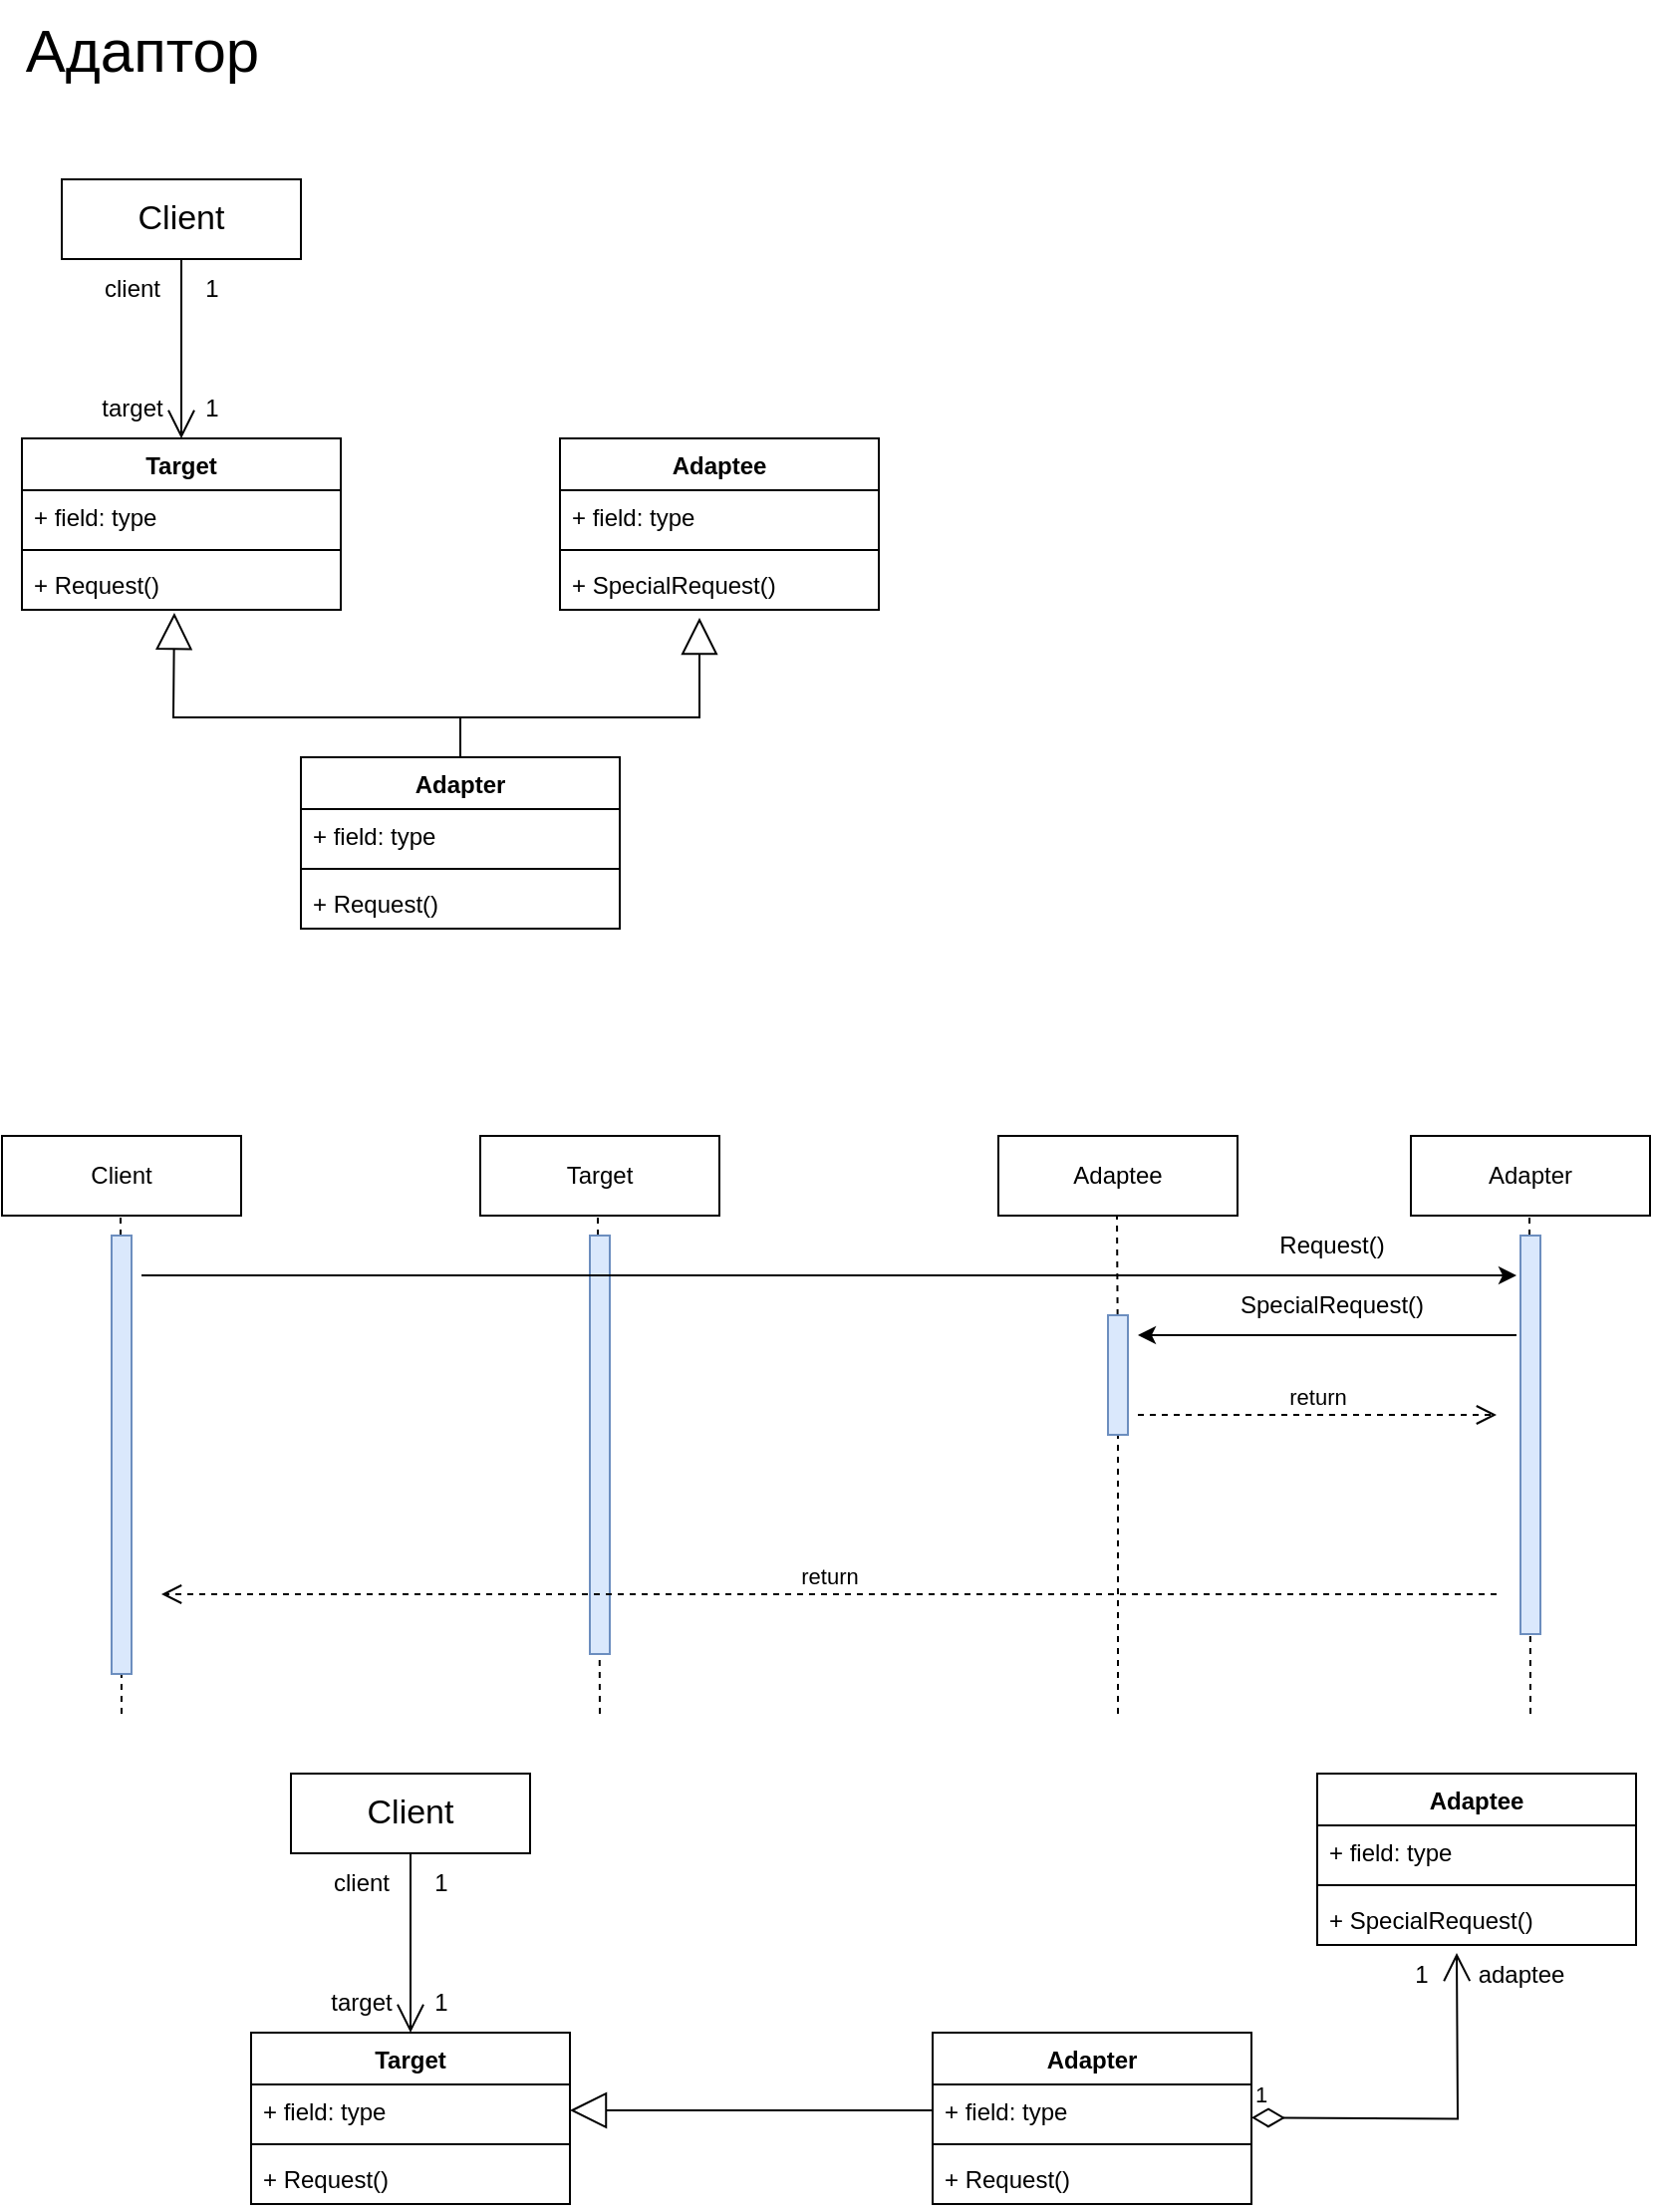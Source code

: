 <mxfile version="21.1.5" type="github">
  <diagram name="Страница 1" id="lYqTt0i-qjVekNCgjiaG">
    <mxGraphModel dx="966" dy="566" grid="1" gridSize="10" guides="1" tooltips="1" connect="1" arrows="1" fold="1" page="1" pageScale="1" pageWidth="827" pageHeight="1169" math="0" shadow="0">
      <root>
        <mxCell id="0" />
        <mxCell id="1" parent="0" />
        <mxCell id="G8rggnBlmGGVyStqBW0h-39" value="" style="endArrow=none;dashed=1;html=1;rounded=0;" edge="1" parent="1">
          <mxGeometry width="50" height="50" relative="1" as="geometry">
            <mxPoint x="767" y="860" as="sourcePoint" />
            <mxPoint x="766.5" y="610" as="targetPoint" />
          </mxGeometry>
        </mxCell>
        <mxCell id="G8rggnBlmGGVyStqBW0h-38" value="" style="endArrow=none;dashed=1;html=1;rounded=0;" edge="1" parent="1" source="G8rggnBlmGGVyStqBW0h-32">
          <mxGeometry width="50" height="50" relative="1" as="geometry">
            <mxPoint x="559.5" y="1060" as="sourcePoint" />
            <mxPoint x="559.5" y="610" as="targetPoint" />
          </mxGeometry>
        </mxCell>
        <mxCell id="G8rggnBlmGGVyStqBW0h-37" value="" style="endArrow=none;dashed=1;html=1;rounded=0;" edge="1" parent="1">
          <mxGeometry width="50" height="50" relative="1" as="geometry">
            <mxPoint x="300" y="860" as="sourcePoint" />
            <mxPoint x="299" y="610" as="targetPoint" />
          </mxGeometry>
        </mxCell>
        <mxCell id="G8rggnBlmGGVyStqBW0h-36" value="" style="endArrow=none;dashed=1;html=1;rounded=0;" edge="1" parent="1">
          <mxGeometry width="50" height="50" relative="1" as="geometry">
            <mxPoint x="60" y="860" as="sourcePoint" />
            <mxPoint x="59.5" y="610" as="targetPoint" />
          </mxGeometry>
        </mxCell>
        <mxCell id="G8rggnBlmGGVyStqBW0h-1" value="Адаптор" style="text;html=1;align=center;verticalAlign=middle;resizable=0;points=[];autosize=1;strokeColor=none;fillColor=none;fontSize=30;" vertex="1" parent="1">
          <mxGeometry width="140" height="50" as="geometry" />
        </mxCell>
        <mxCell id="G8rggnBlmGGVyStqBW0h-2" value="Client" style="rounded=0;whiteSpace=wrap;html=1;fontSize=17;" vertex="1" parent="1">
          <mxGeometry x="30" y="90" width="120" height="40" as="geometry" />
        </mxCell>
        <mxCell id="G8rggnBlmGGVyStqBW0h-3" value="Target" style="swimlane;fontStyle=1;align=center;verticalAlign=top;childLayout=stackLayout;horizontal=1;startSize=26;horizontalStack=0;resizeParent=1;resizeParentMax=0;resizeLast=0;collapsible=1;marginBottom=0;whiteSpace=wrap;html=1;" vertex="1" parent="1">
          <mxGeometry x="10" y="220" width="160" height="86" as="geometry" />
        </mxCell>
        <mxCell id="G8rggnBlmGGVyStqBW0h-4" value="+ field: type" style="text;strokeColor=none;fillColor=none;align=left;verticalAlign=top;spacingLeft=4;spacingRight=4;overflow=hidden;rotatable=0;points=[[0,0.5],[1,0.5]];portConstraint=eastwest;whiteSpace=wrap;html=1;" vertex="1" parent="G8rggnBlmGGVyStqBW0h-3">
          <mxGeometry y="26" width="160" height="26" as="geometry" />
        </mxCell>
        <mxCell id="G8rggnBlmGGVyStqBW0h-5" value="" style="line;strokeWidth=1;fillColor=none;align=left;verticalAlign=middle;spacingTop=-1;spacingLeft=3;spacingRight=3;rotatable=0;labelPosition=right;points=[];portConstraint=eastwest;strokeColor=inherit;" vertex="1" parent="G8rggnBlmGGVyStqBW0h-3">
          <mxGeometry y="52" width="160" height="8" as="geometry" />
        </mxCell>
        <mxCell id="G8rggnBlmGGVyStqBW0h-6" value="+ Request()" style="text;strokeColor=none;fillColor=none;align=left;verticalAlign=top;spacingLeft=4;spacingRight=4;overflow=hidden;rotatable=0;points=[[0,0.5],[1,0.5]];portConstraint=eastwest;whiteSpace=wrap;html=1;" vertex="1" parent="G8rggnBlmGGVyStqBW0h-3">
          <mxGeometry y="60" width="160" height="26" as="geometry" />
        </mxCell>
        <mxCell id="G8rggnBlmGGVyStqBW0h-7" value="Adaptee" style="swimlane;fontStyle=1;align=center;verticalAlign=top;childLayout=stackLayout;horizontal=1;startSize=26;horizontalStack=0;resizeParent=1;resizeParentMax=0;resizeLast=0;collapsible=1;marginBottom=0;whiteSpace=wrap;html=1;" vertex="1" parent="1">
          <mxGeometry x="280" y="220" width="160" height="86" as="geometry" />
        </mxCell>
        <mxCell id="G8rggnBlmGGVyStqBW0h-8" value="+ field: type" style="text;strokeColor=none;fillColor=none;align=left;verticalAlign=top;spacingLeft=4;spacingRight=4;overflow=hidden;rotatable=0;points=[[0,0.5],[1,0.5]];portConstraint=eastwest;whiteSpace=wrap;html=1;" vertex="1" parent="G8rggnBlmGGVyStqBW0h-7">
          <mxGeometry y="26" width="160" height="26" as="geometry" />
        </mxCell>
        <mxCell id="G8rggnBlmGGVyStqBW0h-9" value="" style="line;strokeWidth=1;fillColor=none;align=left;verticalAlign=middle;spacingTop=-1;spacingLeft=3;spacingRight=3;rotatable=0;labelPosition=right;points=[];portConstraint=eastwest;strokeColor=inherit;" vertex="1" parent="G8rggnBlmGGVyStqBW0h-7">
          <mxGeometry y="52" width="160" height="8" as="geometry" />
        </mxCell>
        <mxCell id="G8rggnBlmGGVyStqBW0h-10" value="+ SpecialRequest()" style="text;strokeColor=none;fillColor=none;align=left;verticalAlign=top;spacingLeft=4;spacingRight=4;overflow=hidden;rotatable=0;points=[[0,0.5],[1,0.5]];portConstraint=eastwest;whiteSpace=wrap;html=1;" vertex="1" parent="G8rggnBlmGGVyStqBW0h-7">
          <mxGeometry y="60" width="160" height="26" as="geometry" />
        </mxCell>
        <mxCell id="G8rggnBlmGGVyStqBW0h-16" value="Adapter" style="swimlane;fontStyle=1;align=center;verticalAlign=top;childLayout=stackLayout;horizontal=1;startSize=26;horizontalStack=0;resizeParent=1;resizeParentMax=0;resizeLast=0;collapsible=1;marginBottom=0;whiteSpace=wrap;html=1;" vertex="1" parent="1">
          <mxGeometry x="150" y="380" width="160" height="86" as="geometry" />
        </mxCell>
        <mxCell id="G8rggnBlmGGVyStqBW0h-17" value="+ field: type" style="text;strokeColor=none;fillColor=none;align=left;verticalAlign=top;spacingLeft=4;spacingRight=4;overflow=hidden;rotatable=0;points=[[0,0.5],[1,0.5]];portConstraint=eastwest;whiteSpace=wrap;html=1;" vertex="1" parent="G8rggnBlmGGVyStqBW0h-16">
          <mxGeometry y="26" width="160" height="26" as="geometry" />
        </mxCell>
        <mxCell id="G8rggnBlmGGVyStqBW0h-18" value="" style="line;strokeWidth=1;fillColor=none;align=left;verticalAlign=middle;spacingTop=-1;spacingLeft=3;spacingRight=3;rotatable=0;labelPosition=right;points=[];portConstraint=eastwest;strokeColor=inherit;" vertex="1" parent="G8rggnBlmGGVyStqBW0h-16">
          <mxGeometry y="52" width="160" height="8" as="geometry" />
        </mxCell>
        <mxCell id="G8rggnBlmGGVyStqBW0h-19" value="+ Request()" style="text;strokeColor=none;fillColor=none;align=left;verticalAlign=top;spacingLeft=4;spacingRight=4;overflow=hidden;rotatable=0;points=[[0,0.5],[1,0.5]];portConstraint=eastwest;whiteSpace=wrap;html=1;" vertex="1" parent="G8rggnBlmGGVyStqBW0h-16">
          <mxGeometry y="60" width="160" height="26" as="geometry" />
        </mxCell>
        <mxCell id="G8rggnBlmGGVyStqBW0h-20" value="" style="endArrow=open;endFill=1;endSize=12;html=1;rounded=0;exitX=0.5;exitY=1;exitDx=0;exitDy=0;entryX=0.5;entryY=0;entryDx=0;entryDy=0;" edge="1" parent="1" source="G8rggnBlmGGVyStqBW0h-2" target="G8rggnBlmGGVyStqBW0h-3">
          <mxGeometry width="160" relative="1" as="geometry">
            <mxPoint x="154" y="190" as="sourcePoint" />
            <mxPoint x="314" y="190" as="targetPoint" />
          </mxGeometry>
        </mxCell>
        <mxCell id="G8rggnBlmGGVyStqBW0h-21" value="1" style="text;html=1;align=center;verticalAlign=middle;resizable=0;points=[];autosize=1;strokeColor=none;fillColor=none;" vertex="1" parent="1">
          <mxGeometry x="90" y="130" width="30" height="30" as="geometry" />
        </mxCell>
        <mxCell id="G8rggnBlmGGVyStqBW0h-22" value="1" style="text;html=1;align=center;verticalAlign=middle;resizable=0;points=[];autosize=1;strokeColor=none;fillColor=none;" vertex="1" parent="1">
          <mxGeometry x="90" y="190" width="30" height="30" as="geometry" />
        </mxCell>
        <mxCell id="G8rggnBlmGGVyStqBW0h-23" value="client" style="text;html=1;align=center;verticalAlign=middle;resizable=0;points=[];autosize=1;strokeColor=none;fillColor=none;" vertex="1" parent="1">
          <mxGeometry x="40" y="130" width="50" height="30" as="geometry" />
        </mxCell>
        <mxCell id="G8rggnBlmGGVyStqBW0h-24" value="target" style="text;html=1;align=center;verticalAlign=middle;resizable=0;points=[];autosize=1;strokeColor=none;fillColor=none;" vertex="1" parent="1">
          <mxGeometry x="40" y="190" width="50" height="30" as="geometry" />
        </mxCell>
        <mxCell id="G8rggnBlmGGVyStqBW0h-25" value="" style="endArrow=block;endSize=16;endFill=0;html=1;rounded=0;entryX=0.478;entryY=1.058;entryDx=0;entryDy=0;exitX=0.5;exitY=0;exitDx=0;exitDy=0;entryPerimeter=0;" edge="1" parent="1" target="G8rggnBlmGGVyStqBW0h-6">
          <mxGeometry width="160" relative="1" as="geometry">
            <mxPoint x="230" y="380" as="sourcePoint" />
            <mxPoint x="560" y="380" as="targetPoint" />
            <Array as="points">
              <mxPoint x="230" y="360" />
              <mxPoint x="86" y="360" />
            </Array>
          </mxGeometry>
        </mxCell>
        <mxCell id="G8rggnBlmGGVyStqBW0h-26" value="" style="endArrow=block;endSize=16;endFill=0;html=1;rounded=0;exitX=0.5;exitY=0;exitDx=0;exitDy=0;" edge="1" parent="1">
          <mxGeometry width="160" relative="1" as="geometry">
            <mxPoint x="230" y="380" as="sourcePoint" />
            <mxPoint x="350" y="310" as="targetPoint" />
            <Array as="points">
              <mxPoint x="230" y="360" />
              <mxPoint x="350" y="360" />
            </Array>
          </mxGeometry>
        </mxCell>
        <mxCell id="G8rggnBlmGGVyStqBW0h-27" value="Client" style="rounded=0;whiteSpace=wrap;html=1;fontSize=12;" vertex="1" parent="1">
          <mxGeometry y="570" width="120" height="40" as="geometry" />
        </mxCell>
        <mxCell id="G8rggnBlmGGVyStqBW0h-28" value="Target" style="rounded=0;whiteSpace=wrap;html=1;fontSize=12;" vertex="1" parent="1">
          <mxGeometry x="240" y="570" width="120" height="40" as="geometry" />
        </mxCell>
        <mxCell id="G8rggnBlmGGVyStqBW0h-29" value="Adaptee" style="rounded=0;whiteSpace=wrap;html=1;fontSize=12;" vertex="1" parent="1">
          <mxGeometry x="500" y="570" width="120" height="40" as="geometry" />
        </mxCell>
        <mxCell id="G8rggnBlmGGVyStqBW0h-30" value="Adapter" style="rounded=0;whiteSpace=wrap;html=1;fontSize=12;" vertex="1" parent="1">
          <mxGeometry x="707" y="570" width="120" height="40" as="geometry" />
        </mxCell>
        <mxCell id="G8rggnBlmGGVyStqBW0h-31" value="" style="rounded=0;whiteSpace=wrap;html=1;fillColor=#dae8fc;strokeColor=#6c8ebf;" vertex="1" parent="1">
          <mxGeometry x="55" y="620" width="10" height="220" as="geometry" />
        </mxCell>
        <mxCell id="G8rggnBlmGGVyStqBW0h-33" value="" style="rounded=0;whiteSpace=wrap;html=1;fillColor=#dae8fc;strokeColor=#6c8ebf;" vertex="1" parent="1">
          <mxGeometry x="295" y="620" width="10" height="210" as="geometry" />
        </mxCell>
        <mxCell id="G8rggnBlmGGVyStqBW0h-34" value="" style="rounded=0;whiteSpace=wrap;html=1;fillColor=#dae8fc;strokeColor=#6c8ebf;" vertex="1" parent="1">
          <mxGeometry x="762" y="620" width="10" height="200" as="geometry" />
        </mxCell>
        <mxCell id="G8rggnBlmGGVyStqBW0h-41" value="" style="endArrow=classic;html=1;rounded=0;" edge="1" parent="1">
          <mxGeometry width="50" height="50" relative="1" as="geometry">
            <mxPoint x="70" y="640" as="sourcePoint" />
            <mxPoint x="760" y="640" as="targetPoint" />
          </mxGeometry>
        </mxCell>
        <mxCell id="G8rggnBlmGGVyStqBW0h-42" value="Request()" style="text;html=1;align=center;verticalAlign=middle;resizable=0;points=[];autosize=1;strokeColor=none;fillColor=none;" vertex="1" parent="1">
          <mxGeometry x="627" y="610" width="80" height="30" as="geometry" />
        </mxCell>
        <mxCell id="G8rggnBlmGGVyStqBW0h-43" value="" style="endArrow=none;dashed=1;html=1;rounded=0;" edge="1" parent="1" target="G8rggnBlmGGVyStqBW0h-32">
          <mxGeometry width="50" height="50" relative="1" as="geometry">
            <mxPoint x="560" y="860" as="sourcePoint" />
            <mxPoint x="559.5" y="610" as="targetPoint" />
          </mxGeometry>
        </mxCell>
        <mxCell id="G8rggnBlmGGVyStqBW0h-32" value="" style="rounded=0;whiteSpace=wrap;html=1;fillColor=#dae8fc;strokeColor=#6c8ebf;" vertex="1" parent="1">
          <mxGeometry x="555" y="660" width="10" height="60" as="geometry" />
        </mxCell>
        <mxCell id="G8rggnBlmGGVyStqBW0h-44" value="" style="endArrow=classic;html=1;rounded=0;" edge="1" parent="1">
          <mxGeometry width="50" height="50" relative="1" as="geometry">
            <mxPoint x="760" y="670" as="sourcePoint" />
            <mxPoint x="570" y="670" as="targetPoint" />
          </mxGeometry>
        </mxCell>
        <mxCell id="G8rggnBlmGGVyStqBW0h-45" value="SpecialRequest()" style="text;html=1;align=center;verticalAlign=middle;resizable=0;points=[];autosize=1;strokeColor=none;fillColor=none;" vertex="1" parent="1">
          <mxGeometry x="607" y="640" width="120" height="30" as="geometry" />
        </mxCell>
        <mxCell id="G8rggnBlmGGVyStqBW0h-47" value="return" style="html=1;verticalAlign=bottom;endArrow=open;dashed=1;endSize=8;edgeStyle=elbowEdgeStyle;elbow=vertical;curved=0;rounded=0;" edge="1" parent="1">
          <mxGeometry relative="1" as="geometry">
            <mxPoint x="570" y="710" as="sourcePoint" />
            <mxPoint x="750" y="710" as="targetPoint" />
          </mxGeometry>
        </mxCell>
        <mxCell id="G8rggnBlmGGVyStqBW0h-48" value="return" style="html=1;verticalAlign=bottom;endArrow=open;dashed=1;endSize=8;edgeStyle=elbowEdgeStyle;elbow=vertical;curved=0;rounded=0;" edge="1" parent="1">
          <mxGeometry relative="1" as="geometry">
            <mxPoint x="750" y="800" as="sourcePoint" />
            <mxPoint x="80" y="800" as="targetPoint" />
          </mxGeometry>
        </mxCell>
        <mxCell id="G8rggnBlmGGVyStqBW0h-49" value="Client" style="rounded=0;whiteSpace=wrap;html=1;fontSize=17;" vertex="1" parent="1">
          <mxGeometry x="145" y="890" width="120" height="40" as="geometry" />
        </mxCell>
        <mxCell id="G8rggnBlmGGVyStqBW0h-50" value="Target" style="swimlane;fontStyle=1;align=center;verticalAlign=top;childLayout=stackLayout;horizontal=1;startSize=26;horizontalStack=0;resizeParent=1;resizeParentMax=0;resizeLast=0;collapsible=1;marginBottom=0;whiteSpace=wrap;html=1;" vertex="1" parent="1">
          <mxGeometry x="125" y="1020" width="160" height="86" as="geometry" />
        </mxCell>
        <mxCell id="G8rggnBlmGGVyStqBW0h-51" value="+ field: type" style="text;strokeColor=none;fillColor=none;align=left;verticalAlign=top;spacingLeft=4;spacingRight=4;overflow=hidden;rotatable=0;points=[[0,0.5],[1,0.5]];portConstraint=eastwest;whiteSpace=wrap;html=1;" vertex="1" parent="G8rggnBlmGGVyStqBW0h-50">
          <mxGeometry y="26" width="160" height="26" as="geometry" />
        </mxCell>
        <mxCell id="G8rggnBlmGGVyStqBW0h-52" value="" style="line;strokeWidth=1;fillColor=none;align=left;verticalAlign=middle;spacingTop=-1;spacingLeft=3;spacingRight=3;rotatable=0;labelPosition=right;points=[];portConstraint=eastwest;strokeColor=inherit;" vertex="1" parent="G8rggnBlmGGVyStqBW0h-50">
          <mxGeometry y="52" width="160" height="8" as="geometry" />
        </mxCell>
        <mxCell id="G8rggnBlmGGVyStqBW0h-53" value="+ Request()" style="text;strokeColor=none;fillColor=none;align=left;verticalAlign=top;spacingLeft=4;spacingRight=4;overflow=hidden;rotatable=0;points=[[0,0.5],[1,0.5]];portConstraint=eastwest;whiteSpace=wrap;html=1;" vertex="1" parent="G8rggnBlmGGVyStqBW0h-50">
          <mxGeometry y="60" width="160" height="26" as="geometry" />
        </mxCell>
        <mxCell id="G8rggnBlmGGVyStqBW0h-54" value="Adaptee" style="swimlane;fontStyle=1;align=center;verticalAlign=top;childLayout=stackLayout;horizontal=1;startSize=26;horizontalStack=0;resizeParent=1;resizeParentMax=0;resizeLast=0;collapsible=1;marginBottom=0;whiteSpace=wrap;html=1;" vertex="1" parent="1">
          <mxGeometry x="660" y="890" width="160" height="86" as="geometry" />
        </mxCell>
        <mxCell id="G8rggnBlmGGVyStqBW0h-55" value="+ field: type" style="text;strokeColor=none;fillColor=none;align=left;verticalAlign=top;spacingLeft=4;spacingRight=4;overflow=hidden;rotatable=0;points=[[0,0.5],[1,0.5]];portConstraint=eastwest;whiteSpace=wrap;html=1;" vertex="1" parent="G8rggnBlmGGVyStqBW0h-54">
          <mxGeometry y="26" width="160" height="26" as="geometry" />
        </mxCell>
        <mxCell id="G8rggnBlmGGVyStqBW0h-56" value="" style="line;strokeWidth=1;fillColor=none;align=left;verticalAlign=middle;spacingTop=-1;spacingLeft=3;spacingRight=3;rotatable=0;labelPosition=right;points=[];portConstraint=eastwest;strokeColor=inherit;" vertex="1" parent="G8rggnBlmGGVyStqBW0h-54">
          <mxGeometry y="52" width="160" height="8" as="geometry" />
        </mxCell>
        <mxCell id="G8rggnBlmGGVyStqBW0h-57" value="+ SpecialRequest()" style="text;strokeColor=none;fillColor=none;align=left;verticalAlign=top;spacingLeft=4;spacingRight=4;overflow=hidden;rotatable=0;points=[[0,0.5],[1,0.5]];portConstraint=eastwest;whiteSpace=wrap;html=1;" vertex="1" parent="G8rggnBlmGGVyStqBW0h-54">
          <mxGeometry y="60" width="160" height="26" as="geometry" />
        </mxCell>
        <mxCell id="G8rggnBlmGGVyStqBW0h-58" value="Adapter" style="swimlane;fontStyle=1;align=center;verticalAlign=top;childLayout=stackLayout;horizontal=1;startSize=26;horizontalStack=0;resizeParent=1;resizeParentMax=0;resizeLast=0;collapsible=1;marginBottom=0;whiteSpace=wrap;html=1;" vertex="1" parent="1">
          <mxGeometry x="467" y="1020" width="160" height="86" as="geometry" />
        </mxCell>
        <mxCell id="G8rggnBlmGGVyStqBW0h-59" value="+ field: type" style="text;strokeColor=none;fillColor=none;align=left;verticalAlign=top;spacingLeft=4;spacingRight=4;overflow=hidden;rotatable=0;points=[[0,0.5],[1,0.5]];portConstraint=eastwest;whiteSpace=wrap;html=1;" vertex="1" parent="G8rggnBlmGGVyStqBW0h-58">
          <mxGeometry y="26" width="160" height="26" as="geometry" />
        </mxCell>
        <mxCell id="G8rggnBlmGGVyStqBW0h-60" value="" style="line;strokeWidth=1;fillColor=none;align=left;verticalAlign=middle;spacingTop=-1;spacingLeft=3;spacingRight=3;rotatable=0;labelPosition=right;points=[];portConstraint=eastwest;strokeColor=inherit;" vertex="1" parent="G8rggnBlmGGVyStqBW0h-58">
          <mxGeometry y="52" width="160" height="8" as="geometry" />
        </mxCell>
        <mxCell id="G8rggnBlmGGVyStqBW0h-61" value="+ Request()" style="text;strokeColor=none;fillColor=none;align=left;verticalAlign=top;spacingLeft=4;spacingRight=4;overflow=hidden;rotatable=0;points=[[0,0.5],[1,0.5]];portConstraint=eastwest;whiteSpace=wrap;html=1;" vertex="1" parent="G8rggnBlmGGVyStqBW0h-58">
          <mxGeometry y="60" width="160" height="26" as="geometry" />
        </mxCell>
        <mxCell id="G8rggnBlmGGVyStqBW0h-62" value="" style="endArrow=open;endFill=1;endSize=12;html=1;rounded=0;exitX=0.5;exitY=1;exitDx=0;exitDy=0;entryX=0.5;entryY=0;entryDx=0;entryDy=0;" edge="1" source="G8rggnBlmGGVyStqBW0h-49" target="G8rggnBlmGGVyStqBW0h-50" parent="1">
          <mxGeometry width="160" relative="1" as="geometry">
            <mxPoint x="269" y="990" as="sourcePoint" />
            <mxPoint x="429" y="990" as="targetPoint" />
          </mxGeometry>
        </mxCell>
        <mxCell id="G8rggnBlmGGVyStqBW0h-63" value="1" style="text;html=1;align=center;verticalAlign=middle;resizable=0;points=[];autosize=1;strokeColor=none;fillColor=none;" vertex="1" parent="1">
          <mxGeometry x="205" y="930" width="30" height="30" as="geometry" />
        </mxCell>
        <mxCell id="G8rggnBlmGGVyStqBW0h-64" value="1" style="text;html=1;align=center;verticalAlign=middle;resizable=0;points=[];autosize=1;strokeColor=none;fillColor=none;" vertex="1" parent="1">
          <mxGeometry x="205" y="990" width="30" height="30" as="geometry" />
        </mxCell>
        <mxCell id="G8rggnBlmGGVyStqBW0h-65" value="client" style="text;html=1;align=center;verticalAlign=middle;resizable=0;points=[];autosize=1;strokeColor=none;fillColor=none;" vertex="1" parent="1">
          <mxGeometry x="155" y="930" width="50" height="30" as="geometry" />
        </mxCell>
        <mxCell id="G8rggnBlmGGVyStqBW0h-66" value="target" style="text;html=1;align=center;verticalAlign=middle;resizable=0;points=[];autosize=1;strokeColor=none;fillColor=none;" vertex="1" parent="1">
          <mxGeometry x="155" y="990" width="50" height="30" as="geometry" />
        </mxCell>
        <mxCell id="G8rggnBlmGGVyStqBW0h-69" value="" style="endArrow=block;endSize=16;endFill=0;html=1;rounded=0;exitX=0;exitY=0.5;exitDx=0;exitDy=0;entryX=1;entryY=0.5;entryDx=0;entryDy=0;" edge="1" parent="1" source="G8rggnBlmGGVyStqBW0h-59" target="G8rggnBlmGGVyStqBW0h-51">
          <mxGeometry width="160" relative="1" as="geometry">
            <mxPoint x="460" y="983" as="sourcePoint" />
            <mxPoint x="286" y="1074" as="targetPoint" />
            <Array as="points" />
          </mxGeometry>
        </mxCell>
        <mxCell id="G8rggnBlmGGVyStqBW0h-71" value="1" style="endArrow=open;html=1;endSize=12;startArrow=diamondThin;startSize=14;startFill=0;edgeStyle=orthogonalEdgeStyle;align=left;verticalAlign=bottom;rounded=0;" edge="1" parent="1">
          <mxGeometry x="-1" y="3" relative="1" as="geometry">
            <mxPoint x="627" y="1062.66" as="sourcePoint" />
            <mxPoint x="730" y="980" as="targetPoint" />
          </mxGeometry>
        </mxCell>
        <mxCell id="G8rggnBlmGGVyStqBW0h-72" value="1" style="text;html=1;align=center;verticalAlign=middle;resizable=0;points=[];autosize=1;strokeColor=none;fillColor=none;" vertex="1" parent="1">
          <mxGeometry x="697" y="976" width="30" height="30" as="geometry" />
        </mxCell>
        <mxCell id="G8rggnBlmGGVyStqBW0h-73" value="adaptee" style="text;html=1;align=center;verticalAlign=middle;resizable=0;points=[];autosize=1;strokeColor=none;fillColor=none;" vertex="1" parent="1">
          <mxGeometry x="727" y="976" width="70" height="30" as="geometry" />
        </mxCell>
      </root>
    </mxGraphModel>
  </diagram>
</mxfile>

